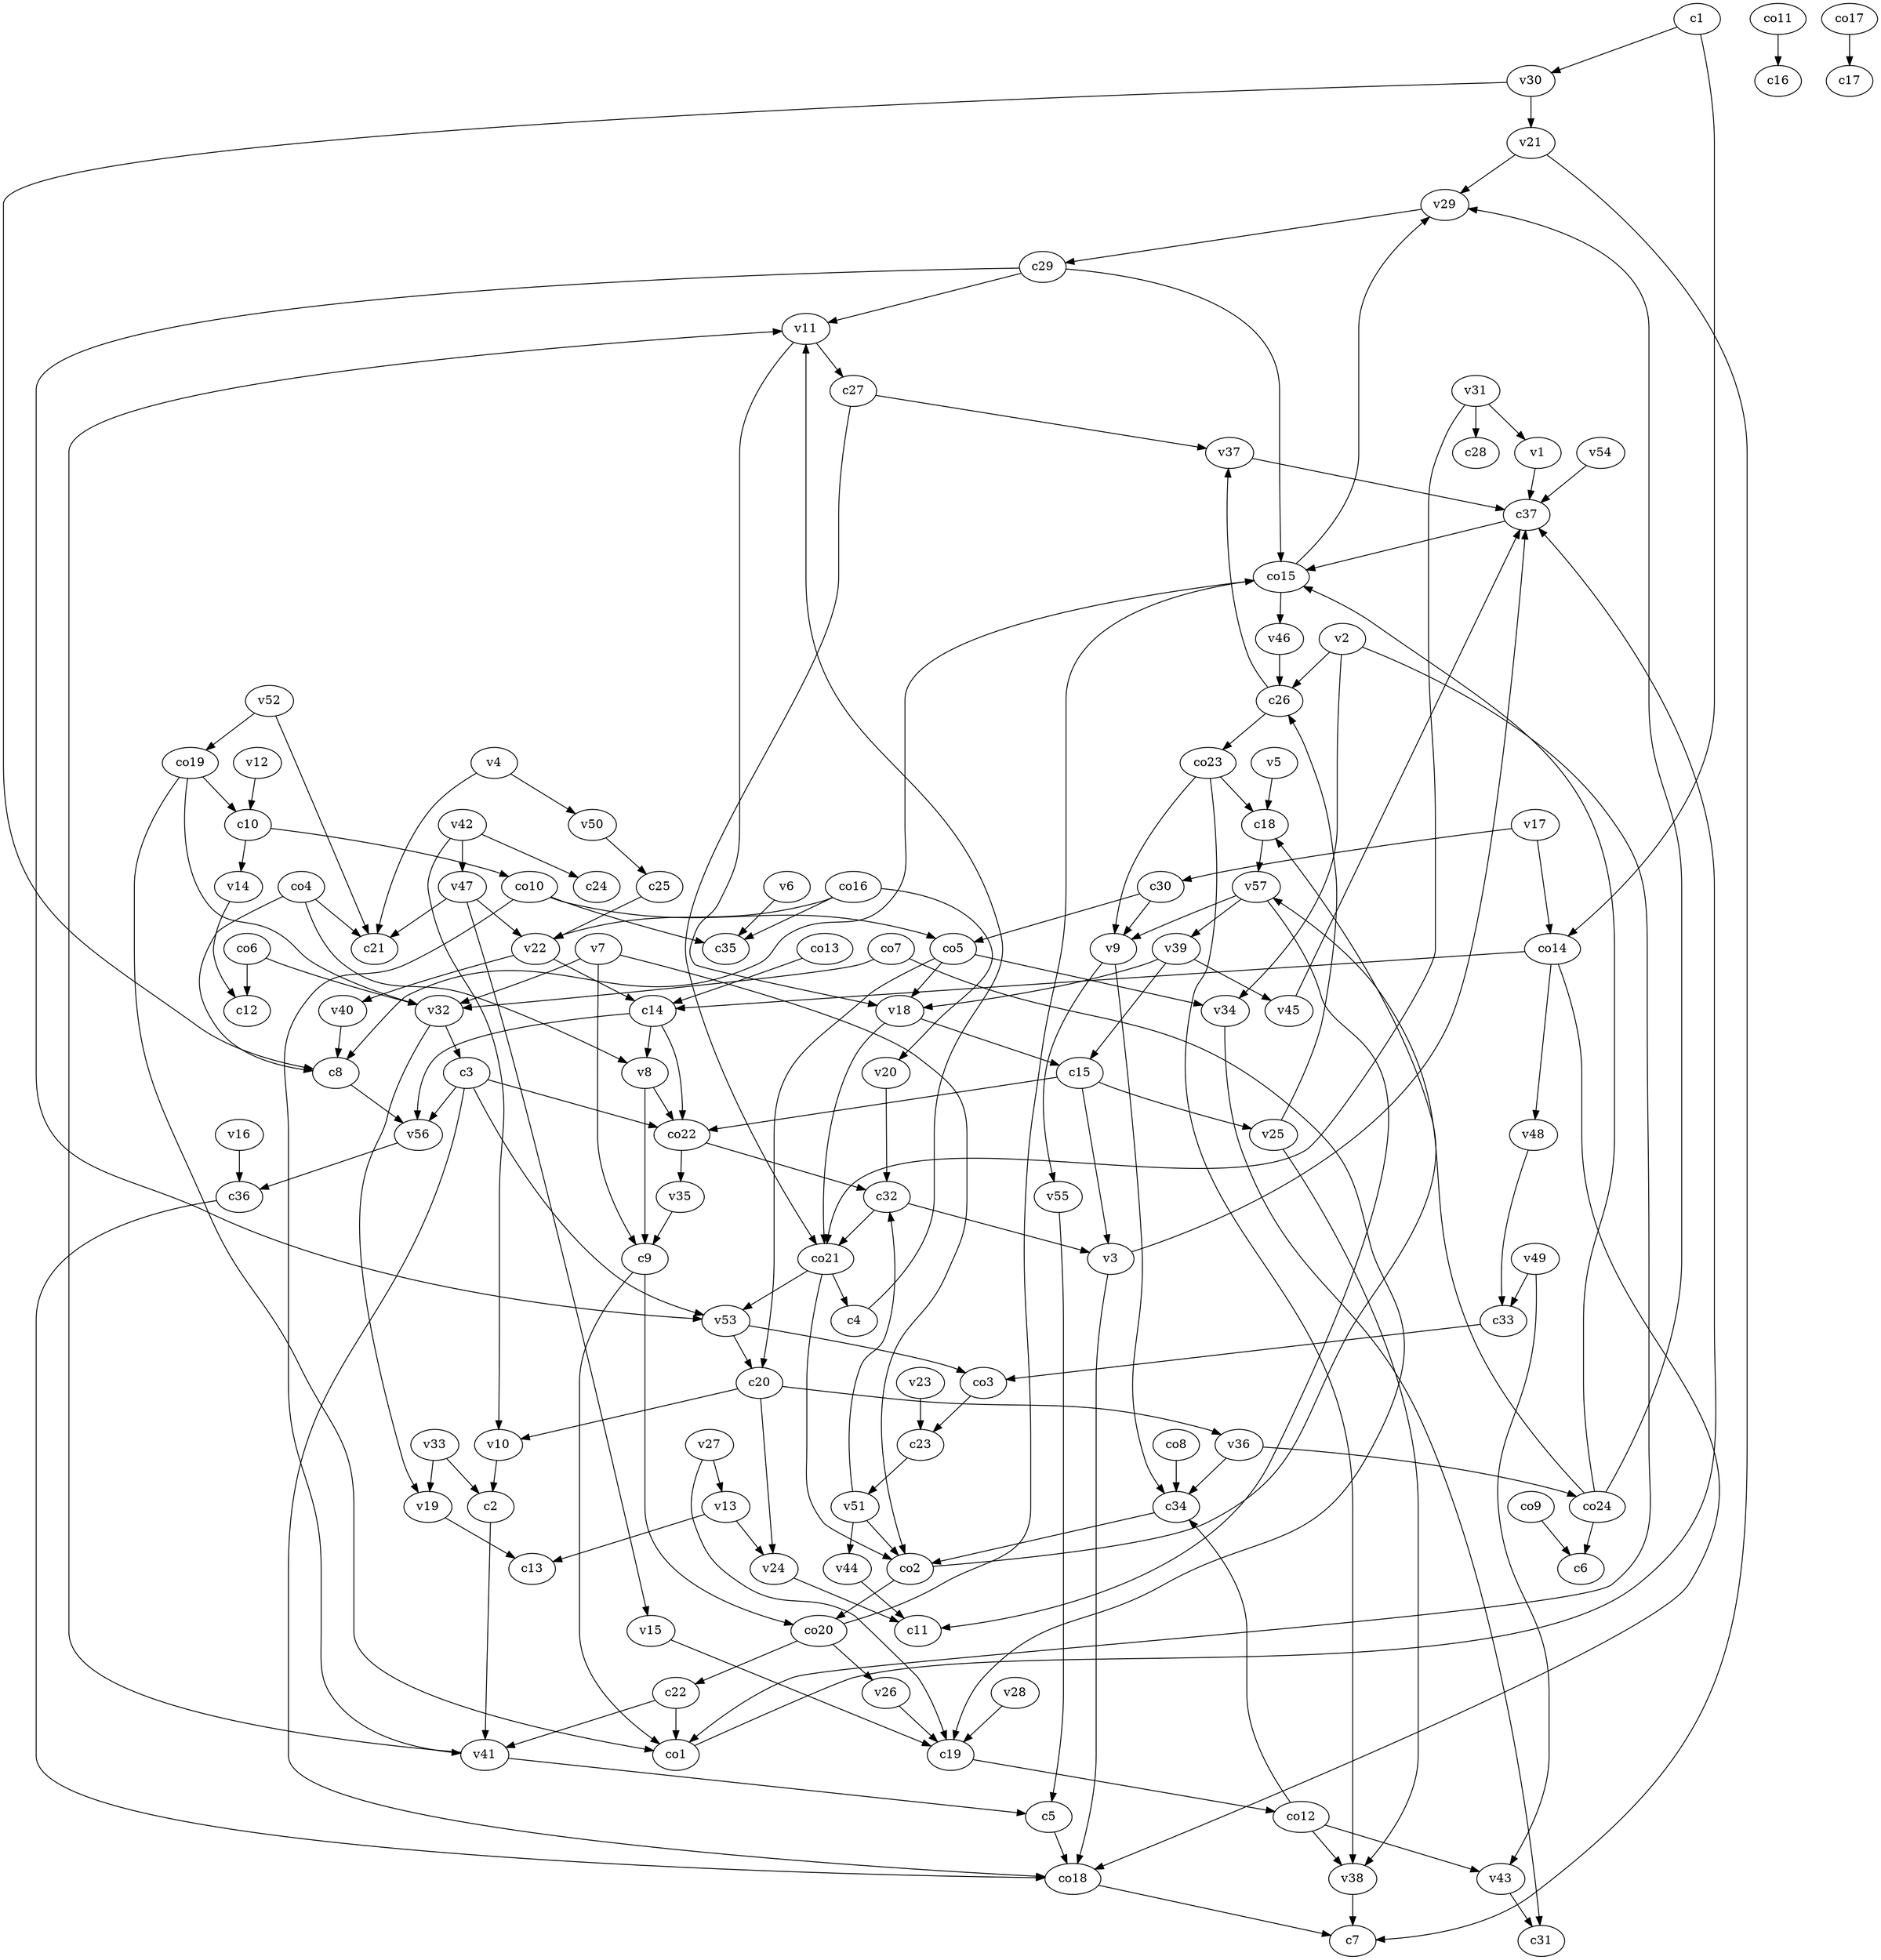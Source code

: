 strict digraph  {
c1;
c2;
c3;
c4;
c5;
c6;
c7;
c8;
c9;
c10;
c11;
c12;
c13;
c14;
c15;
c16;
c17;
c18;
c19;
c20;
c21;
c22;
c23;
c24;
c25;
c26;
c27;
c28;
c29;
c30;
c31;
c32;
c33;
c34;
c35;
c36;
c37;
v1;
v2;
v3;
v4;
v5;
v6;
v7;
v8;
v9;
v10;
v11;
v12;
v13;
v14;
v15;
v16;
v17;
v18;
v19;
v20;
v21;
v22;
v23;
v24;
v25;
v26;
v27;
v28;
v29;
v30;
v31;
v32;
v33;
v34;
v35;
v36;
v37;
v38;
v39;
v40;
v41;
v42;
v43;
v44;
v45;
v46;
v47;
v48;
v49;
v50;
v51;
v52;
v53;
v54;
v55;
v56;
v57;
co1;
co2;
co3;
co4;
co5;
co6;
co7;
co8;
co9;
co10;
co11;
co12;
co13;
co14;
co15;
co16;
co17;
co18;
co19;
co20;
co21;
co22;
co23;
co24;
c1 -> v30  [weight=1];
c1 -> co14  [weight=1];
c2 -> v41  [weight=1];
c3 -> co18  [weight=1];
c3 -> v56  [weight=1];
c3 -> v53  [weight=1];
c3 -> co22  [weight=1];
c4 -> v11  [weight=1];
c5 -> co18  [weight=1];
c8 -> v56  [weight=1];
c9 -> co20  [weight=1];
c9 -> co1  [weight=1];
c10 -> co10  [weight=1];
c10 -> v14  [weight=1];
c14 -> v56  [weight=1];
c14 -> co22  [weight=1];
c14 -> v8  [weight=1];
c15 -> v3  [weight=1];
c15 -> v25  [weight=1];
c15 -> co22  [weight=1];
c18 -> v57  [weight=1];
c19 -> co12  [weight=1];
c20 -> v10  [weight=1];
c20 -> v24  [weight=1];
c20 -> v36  [weight=1];
c22 -> v41  [weight=1];
c22 -> co1  [weight=1];
c23 -> v51  [weight=1];
c25 -> v22  [weight=1];
c26 -> co23  [weight=1];
c26 -> v37  [weight=1];
c27 -> v37  [weight=1];
c27 -> co21  [weight=1];
c29 -> v53  [weight=1];
c29 -> co15  [weight=1];
c29 -> v11  [weight=1];
c30 -> co5  [weight=1];
c30 -> v9  [weight=1];
c32 -> v3  [weight=1];
c32 -> co21  [weight=1];
c33 -> co3  [weight=1];
c34 -> co2  [weight=1];
c36 -> co18  [weight=1];
c37 -> co15  [weight=1];
v1 -> c37  [weight=1];
v2 -> c26  [weight=1];
v2 -> co1  [weight=1];
v2 -> v34  [weight=1];
v3 -> c37  [weight=1];
v3 -> co18  [weight=1];
v4 -> c21  [weight=1];
v4 -> v50  [weight=1];
v5 -> c18  [weight=1];
v6 -> c35  [weight=1];
v7 -> c9  [weight=1];
v7 -> v32  [weight=1];
v7 -> co2  [weight=1];
v8 -> c9  [weight=1];
v8 -> co22  [weight=1];
v9 -> c34  [weight=1];
v9 -> v55  [weight=1];
v10 -> c2  [weight=1];
v11 -> c27  [weight=1];
v11 -> v18  [weight=1];
v12 -> c10  [weight=1];
v13 -> c13  [weight=1];
v13 -> v24  [weight=1];
v14 -> c12  [weight=1];
v15 -> c19  [weight=1];
v16 -> c36  [weight=1];
v17 -> c30  [weight=1];
v17 -> co14  [weight=1];
v18 -> c15  [weight=1];
v18 -> co21  [weight=1];
v19 -> c13  [weight=1];
v20 -> c32  [weight=1];
v21 -> c7  [weight=1];
v21 -> v29  [weight=1];
v22 -> c14  [weight=1];
v22 -> v40  [weight=1];
v23 -> c23  [weight=1];
v24 -> c11  [weight=1];
v25 -> c26  [weight=1];
v25 -> v38  [weight=1];
v26 -> c19  [weight=1];
v27 -> c19  [weight=1];
v27 -> v13  [weight=1];
v28 -> c19  [weight=1];
v29 -> c29  [weight=1];
v30 -> c8  [weight=1];
v30 -> v21  [weight=1];
v31 -> c28  [weight=1];
v31 -> v1  [weight=1];
v31 -> co21  [weight=1];
v32 -> c3  [weight=1];
v32 -> v19  [weight=1];
v33 -> c2  [weight=1];
v33 -> v19  [weight=1];
v34 -> c31  [weight=1];
v35 -> c9  [weight=1];
v36 -> c34  [weight=1];
v36 -> co24  [weight=1];
v37 -> c37  [weight=1];
v38 -> c7  [weight=1];
v39 -> c15  [weight=1];
v39 -> v45  [weight=1];
v39 -> v18  [weight=1];
v40 -> c8  [weight=1];
v41 -> c5  [weight=1];
v41 -> v11  [weight=1];
v42 -> c24  [weight=1];
v42 -> v10  [weight=1];
v42 -> v47  [weight=1];
v43 -> c31  [weight=1];
v44 -> c11  [weight=1];
v45 -> c37  [weight=1];
v46 -> c26  [weight=1];
v47 -> c21  [weight=1];
v47 -> v22  [weight=1];
v47 -> v15  [weight=1];
v48 -> c33  [weight=1];
v49 -> c33  [weight=1];
v49 -> v43  [weight=1];
v50 -> c25  [weight=1];
v51 -> c32  [weight=1];
v51 -> v44  [weight=1];
v51 -> co2  [weight=1];
v52 -> c21  [weight=1];
v52 -> co19  [weight=1];
v53 -> c20  [weight=1];
v53 -> co3  [weight=1];
v54 -> c37  [weight=1];
v55 -> c5  [weight=1];
v56 -> c36  [weight=1];
v57 -> c11  [weight=1];
v57 -> v9  [weight=1];
v57 -> v39  [weight=1];
co1 -> c37  [weight=1];
co2 -> c18  [weight=1];
co2 -> co20  [weight=1];
co3 -> c23  [weight=1];
co4 -> c8  [weight=1];
co4 -> c21  [weight=1];
co4 -> v8  [weight=1];
co5 -> c20  [weight=1];
co5 -> v34  [weight=1];
co5 -> v18  [weight=1];
co6 -> c12  [weight=1];
co6 -> v32  [weight=1];
co7 -> c19  [weight=1];
co7 -> v32  [weight=1];
co8 -> c34  [weight=1];
co9 -> c6  [weight=1];
co10 -> c35  [weight=1];
co10 -> v41  [weight=1];
co10 -> co5  [weight=1];
co11 -> c16  [weight=1];
co12 -> c34  [weight=1];
co12 -> v38  [weight=1];
co12 -> v43  [weight=1];
co13 -> c14  [weight=1];
co14 -> c14  [weight=1];
co14 -> co18  [weight=1];
co14 -> v48  [weight=1];
co15 -> c8  [weight=1];
co15 -> v29  [weight=1];
co15 -> v46  [weight=1];
co16 -> c35  [weight=1];
co16 -> v22  [weight=1];
co16 -> v20  [weight=1];
co17 -> c17  [weight=1];
co18 -> c7  [weight=1];
co19 -> c10  [weight=1];
co19 -> v32  [weight=1];
co19 -> co1  [weight=1];
co20 -> c22  [weight=1];
co20 -> co15  [weight=1];
co20 -> v26  [weight=1];
co21 -> c4  [weight=1];
co21 -> v53  [weight=1];
co21 -> co2  [weight=1];
co22 -> c32  [weight=1];
co22 -> v35  [weight=1];
co23 -> c18  [weight=1];
co23 -> v9  [weight=1];
co23 -> v38  [weight=1];
co24 -> c6  [weight=1];
co24 -> v57  [weight=1];
co24 -> co15  [weight=1];
co24 -> v29  [weight=1];
}
